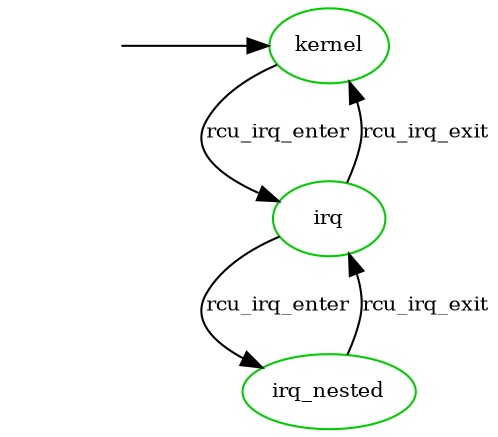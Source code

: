 digraph state_automaton {
	center = true;
	// size = "700,800";
	nodesep = 0.5;
	"__init" [shape=plaintext, style=invis, label=""];
	node [shape=ellipse, fontsize=10, color=green3];
	edge [fontsize=10];

	"__init" -> "kernel";
	"kernel" -> "irq" -> "irq_nested" [label="rcu_irq_enter"];
	"irq_nested" -> "irq" -> "kernel" [label="rcu_irq_exit"];

	subgraph init {
		rank = min;
		"__init";
		"kernel";
	}
}
